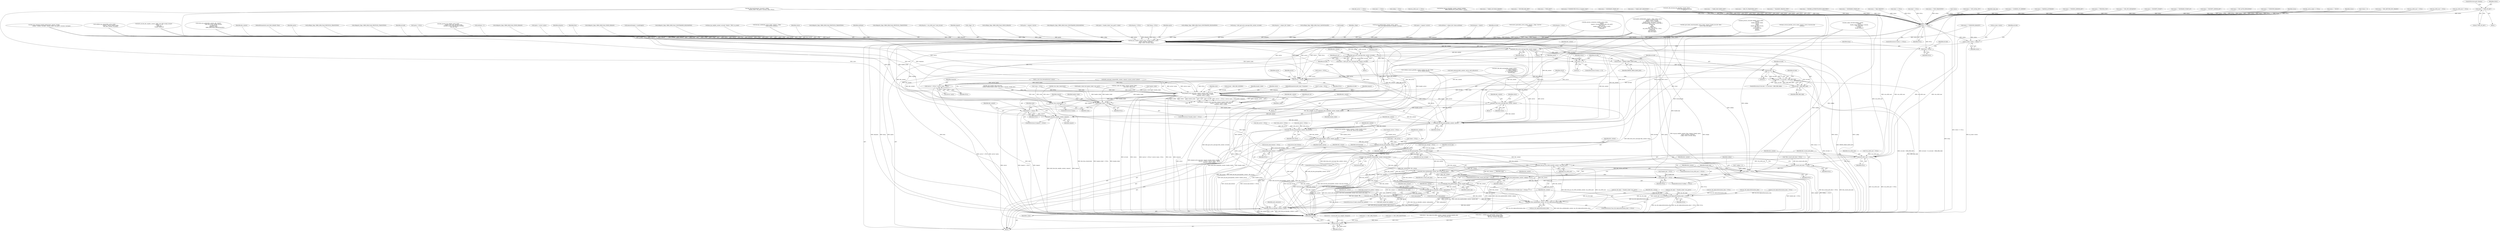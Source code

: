 digraph "0_krb5_ffb35baac6981f9e8914f8f3bffd37f284b85970_0@pointer" {
"1000637" [label="(Call,status = \"TIME_OF_DAY\")"];
"1002258" [label="(Call,status == NULL)"];
"1002276" [label="(Call,au_state->status = status)"];
"1002299" [label="(Call,log_tgs_req(kdc_context, from, request, &reply, cprinc,\n                sprinc, altcprinc, authtime,\n                c_flags, status, errcode, emsg))"];
"1002316" [label="(Call,krb5_free_error_message (kdc_context, emsg))"];
"1002336" [label="(Call,krb5_get_error_message (kdc_context, errcode))"];
"1002334" [label="(Call,status = krb5_get_error_message (kdc_context, errcode))"];
"1002358" [label="(Call,prepare_error_tgs(state, request, header_ticket, errcode,\n                                   (server != NULL) ? server->princ : NULL,\n                                   response, status, e_data))"];
"1002356" [label="(Call,retval = prepare_error_tgs(state, request, header_ticket, errcode,\n                                   (server != NULL) ? server->princ : NULL,\n                                   response, status, e_data))"];
"1002498" [label="(Return,return retval;)"];
"1002377" [label="(Call,krb5_free_error_message (kdc_context, status))"];
"1002387" [label="(Call,krb5_free_ticket(kdc_context, header_ticket))"];
"1002394" [label="(Call,krb5_free_kdc_req(kdc_context, request))"];
"1002401" [label="(Call,krb5_db_free_principal(kdc_context, server))"];
"1002404" [label="(Call,krb5_db_free_principal(kdc_context, stkt_server))"];
"1002407" [label="(Call,krb5_db_free_principal(kdc_context, header_server))"];
"1002410" [label="(Call,krb5_db_free_principal(kdc_context, client))"];
"1002413" [label="(Call,krb5_db_free_principal(kdc_context, local_tgt_storage))"];
"1002422" [label="(Call,krb5_free_keyblock_contents(kdc_context, &session_key))"];
"1002440" [label="(Call,krb5_free_pa_s4u_x509_user(kdc_context, s4u_x509_user))"];
"1002447" [label="(Call,krb5_free_authdata(kdc_context, kdc_issued_auth_data))"];
"1002454" [label="(Call,krb5_free_keyblock(kdc_context, subkey))"];
"1002461" [label="(Call,krb5_free_keyblock(kdc_context, header_key))"];
"1002468" [label="(Call,krb5_free_pa_data(kdc_context, reply.padata))"];
"1002477" [label="(Call,krb5_free_pa_data(kdc_context, reply_encpart.enc_padata))"];
"1002488" [label="(Call,krb5_free_authdata(kdc_context, enc_tkt_reply.authorization_data))"];
"1002493" [label="(Call,krb5_free_pa_data(kdc_context, e_data))"];
"1002384" [label="(Call,header_ticket != NULL)"];
"1002391" [label="(Call,request != NULL)"];
"1002417" [label="(Call,session_key.contents != NULL)"];
"1002437" [label="(Call,s4u_x509_user != NULL)"];
"1002444" [label="(Call,kdc_issued_auth_data != NULL)"];
"1002451" [label="(Call,subkey != NULL)"];
"1002458" [label="(Call,header_key != NULL)"];
"1002483" [label="(Call,enc_tkt_reply.authorization_data != NULL)"];
"1002399" [label="(Call,kdc_free_rstate(state))"];
"1002342" [label="(Call,errcode -= ERROR_TABLE_BASE_krb5)"];
"1002347" [label="(Call,errcode < 0)"];
"1002346" [label="(Call,errcode < 0 || errcode > KRB_ERR_MAX)"];
"1002350" [label="(Call,errcode > KRB_ERR_MAX)"];
"1002330" [label="(Call,status == 0)"];
"1002319" [label="(Call,emsg = NULL)"];
"1002364" [label="(Call,server != NULL)"];
"1002363" [label="(Call,(server != NULL) ? server->princ : NULL)"];
"1002377" [label="(Call,krb5_free_error_message (kdc_context, status))"];
"1000639" [label="(Literal,\"TIME_OF_DAY\")"];
"1002315" [label="(Block,)"];
"1001657" [label="(Call,validate_transit_path(kdc_context, header_enc_tkt->client,\n                                        server, header_server))"];
"1002086" [label="(Call,kdc_fast_response_handle_padata(state, request, &reply,\n                                               subkey ? subkey->enctype : header_ticket->enc_part2->session->enctype))"];
"1002135" [label="(Call,return_enc_padata(kdc_context, pkt, request,\n                                reply_key, server, &reply_encpart,\n                                is_referral &&\n                                isflagset(s_flags,\n                                          KRB5_KDB_FLAG_CANONICALIZE)))"];
"1001905" [label="(Call,status = \"ENCRYPT_TICKET\")"];
"1000869" [label="(Call,status = \"GENERATE_TICKET_ID\")"];
"1000340" [label="(Call,retval = decode_krb5_tgs_req(pkt, &request))"];
"1000901" [label="(Call,stkt_server = NULL)"];
"1000225" [label="(Call,cprinc = NULL)"];
"1000430" [label="(Call,kdc_process_tgs_req(kdc_active_realm,\n                                  request, from, pkt, &header_ticket,\n                                  &header_server, &header_key, &subkey,\n                                  &pa_tgs_req))"];
"1000721" [label="(Call,s4u_x509_user != NULL)"];
"1002363" [label="(Call,(server != NULL) ? server->princ : NULL)"];
"1001463" [label="(Call,status = \"DECRYPT_SERVER_KEY\")"];
"1002340" [label="(Identifier,got_err)"];
"1000981" [label="(Call,status = \"GET_AUTH_INDICATORS\")"];
"1002393" [label="(Identifier,NULL)"];
"1002371" [label="(Identifier,response)"];
"1000659" [label="(Call,status = \"UNKNOWN_REASON\")"];
"1000713" [label="(Call,s4u_x509_user != NULL)"];
"1002424" [label="(Call,&session_key)"];
"1002397" [label="(ControlStructure,if (state))"];
"1000215" [label="(Call,authtime = 0)"];
"1002416" [label="(ControlStructure,if (session_key.contents != NULL))"];
"1001651" [label="(Call,isflagset(c_flags, KRB5_KDB_FLAG_CROSS_REALM))"];
"1002457" [label="(ControlStructure,if (header_key != NULL))"];
"1002495" [label="(Identifier,e_data)"];
"1002464" [label="(ControlStructure,if (reply.padata))"];
"1000603" [label="(Call,sprinc = server->princ)"];
"1002307" [label="(Identifier,altcprinc)"];
"1001761" [label="(Call,subkey != NULL)"];
"1002329" [label="(ControlStructure,if (status == 0))"];
"1002421" [label="(Identifier,NULL)"];
"1002301" [label="(Identifier,from)"];
"1002276" [label="(Call,au_state->status = status)"];
"1001942" [label="(Call,kdc_make_s4u2self_rep(kdc_context,\n                                        subkey,\n                                        header_ticket->enc_part2->session,\n                                        s4u_x509_user,\n                                        &reply,\n                                        &reply_encpart))"];
"1001518" [label="(Call,isflagset(c_flags, KRB5_KDB_FLAG_CROSS_REALM))"];
"1000966" [label="(Call,s4u_x509_user == NULL)"];
"1002459" [label="(Identifier,header_key)"];
"1002460" [label="(Identifier,NULL)"];
"1002324" [label="(Block,)"];
"1002444" [label="(Call,kdc_issued_auth_data != NULL)"];
"1002277" [label="(Call,au_state->status)"];
"1000311" [label="(Call,memset(&reply, 0, sizeof(reply)))"];
"1000942" [label="(Call,isflagset(c_flags, KRB5_KDB_FLAG_CONSTRAINED_DELEGATION))"];
"1002290" [label="(Call,kau_tgs_req(kdc_context, errcode ? FALSE : TRUE, au_state))"];
"1000256" [label="(Call,*header_server = NULL)"];
"1002461" [label="(Call,krb5_free_keyblock(kdc_context, header_key))"];
"1002485" [label="(Identifier,enc_tkt_reply)"];
"1002262" [label="(Identifier,status)"];
"1002345" [label="(ControlStructure,if (errcode < 0 || errcode > KRB_ERR_MAX))"];
"1000377" [label="(Call,kdc_active_realm == NULL)"];
"1002368" [label="(Identifier,server)"];
"1002205" [label="(Call,status = \"ISSUE\")"];
"1002336" [label="(Call,krb5_get_error_message (kdc_context, errcode))"];
"1002392" [label="(Identifier,request)"];
"1002408" [label="(Identifier,kdc_context)"];
"1002323" [label="(Identifier,errcode)"];
"1002498" [label="(Return,return retval;)"];
"1002347" [label="(Call,errcode < 0)"];
"1002395" [label="(Identifier,kdc_context)"];
"1002394" [label="(Call,krb5_free_kdc_req(kdc_context, request))"];
"1001259" [label="(Call,enc_tkt_reply.authorization_data = NULL)"];
"1002259" [label="(Identifier,status)"];
"1000240" [label="(Call,*status = 0)"];
"1000446" [label="(Call,header_ticket && header_ticket->enc_part2)"];
"1000786" [label="(Call,decrypt_2ndtkt(kdc_active_realm, request, c_flags,\n                             &stkt_server, &status))"];
"1002448" [label="(Identifier,kdc_context)"];
"1002257" [label="(ControlStructure,if (status == NULL))"];
"1002310" [label="(Identifier,status)"];
"1002151" [label="(Call,status = \"KDC_RETURN_ENC_PADATA\")"];
"1002414" [label="(Identifier,kdc_context)"];
"1002342" [label="(Call,errcode -= ERROR_TABLE_BASE_krb5)"];
"1002445" [label="(Identifier,kdc_issued_auth_data)"];
"1002332" [label="(Literal,0)"];
"1002468" [label="(Call,krb5_free_pa_data(kdc_context, reply.padata))"];
"1002449" [label="(Identifier,kdc_issued_auth_data)"];
"1002114" [label="(Call,kdc_fast_handle_reply_key(state,\n                                       subkey?subkey:header_ticket->enc_part2->session, &reply_key))"];
"1002373" [label="(Identifier,e_data)"];
"1001514" [label="(Call,isflagset(c_flags, KRB5_KDB_FLAG_PROTOCOL_TRANSITION))"];
"1002402" [label="(Identifier,kdc_context)"];
"1000898" [label="(Call,client = stkt_server)"];
"1002391" [label="(Call,request != NULL)"];
"1001253" [label="(Call,enc_tkt_reply = *(header_ticket->enc_part2))"];
"1001931" [label="(Call,krb5int_find_pa_data(kdc_context, request->padata,\n                             KRB5_PADATA_S4U_X509_USER) != NULL)"];
"1000616" [label="(Call,krb5_principal_compare(kdc_context, request->server, server->princ))"];
"1001958" [label="(Call,status = \"MAKE_S4U2SELF_PADATA\")"];
"1002337" [label="(Identifier,kdc_context)"];
"1002479" [label="(Call,reply_encpart.enc_padata)"];
"1002308" [label="(Identifier,authtime)"];
"1002200" [label="(Call,status = \"ENCODE_KDC_REP\")"];
"1002388" [label="(Identifier,kdc_context)"];
"1002321" [label="(Identifier,NULL)"];
"1002462" [label="(Identifier,kdc_context)"];
"1002366" [label="(Identifier,NULL)"];
"1002411" [label="(Identifier,kdc_context)"];
"1002350" [label="(Call,errcode > KRB_ERR_MAX)"];
"1002417" [label="(Call,session_key.contents != NULL)"];
"1002469" [label="(Identifier,kdc_context)"];
"1002443" [label="(ControlStructure,if (kdc_issued_auth_data != NULL))"];
"1000767" [label="(Call,s4u_x509_user != NULL)"];
"1000664" [label="(Call,retval == KDC_ERR_POLICY)"];
"1000636" [label="(Block,)"];
"1002405" [label="(Identifier,kdc_context)"];
"1002451" [label="(Call,subkey != NULL)"];
"1000510" [label="(Call,kdc_find_fast(&request, &scratch, subkey,\n                            header_ticket->enc_part2->session, state, NULL))"];
"1001382" [label="(Call,isflagset(c_flags, KRB5_KDB_FLAG_PROTOCOL_TRANSITION))"];
"1001386" [label="(Call,altcprinc = s4u_x509_user->user_id.user)"];
"1000177" [label="(Call,*header_key = NULL)"];
"1002441" [label="(Identifier,kdc_context)"];
"1002302" [label="(Identifier,request)"];
"1002396" [label="(Identifier,request)"];
"1000644" [label="(Call,validate_tgs_request(kdc_active_realm,\n                                       request, *server, header_ticket,\n                                       kdc_time, &status, &e_data))"];
"1002412" [label="(Identifier,client)"];
"1002376" [label="(Block,)"];
"1002184" [label="(Call,krb5_encode_kdc_rep(kdc_context, KRB5_TGS_REP, &reply_encpart,\n                                  subkey ? 1 : 0,\n                                  reply_key,\n                                  &reply, response))"];
"1002319" [label="(Call,emsg = NULL)"];
"1002261" [label="(Call,status = \"UNKNOWN_REASON\")"];
"1000533" [label="(Call,status = \"FIND_FAST\")"];
"1000273" [label="(Call,c_flags = 0)"];
"1000472" [label="(Call,status=\"UNEXPECTED NULL in header_ticket\")"];
"1000269" [label="(Call,**kdc_issued_auth_data = NULL)"];
"1002338" [label="(Identifier,errcode)"];
"1002489" [label="(Identifier,kdc_context)"];
"1002436" [label="(ControlStructure,if (s4u_x509_user != NULL))"];
"1002349" [label="(Literal,0)"];
"1002497" [label="(Identifier,auth_indicators)"];
"1002331" [label="(Identifier,status)"];
"1002406" [label="(Identifier,stkt_server)"];
"1002359" [label="(Identifier,state)"];
"1002403" [label="(Identifier,server)"];
"1002318" [label="(Identifier,emsg)"];
"1002499" [label="(Identifier,retval)"];
"1000688" [label="(Call,setflag(c_flags, KRB5_KDB_FLAG_CROSS_REALM))"];
"1000350" [label="(Call,sprinc = request->server)"];
"1002173" [label="(Call,kdc_fast_hide_client(state))"];
"1002353" [label="(Call,errcode = KRB_ERR_GENERIC)"];
"1002488" [label="(Call,krb5_free_authdata(kdc_context, enc_tkt_reply.authorization_data))"];
"1002475" [label="(Identifier,reply_encpart)"];
"1000488" [label="(Call,status = \"GENERATE_TICKET_ID\")"];
"1002108" [label="(Call,status = \"MAKE_FAST_RESPONSE\")"];
"1002452" [label="(Identifier,subkey)"];
"1001218" [label="(Call,enc_tkt_reply = *(header_ticket->enc_part2))"];
"1002343" [label="(Identifier,errcode)"];
"1002409" [label="(Identifier,header_server)"];
"1000987" [label="(Call,check_indicators(kdc_context, server, auth_indicators))"];
"1001224" [label="(Call,enc_tkt_reply.authorization_data = NULL)"];
"1002260" [label="(Identifier,NULL)"];
"1002354" [label="(Identifier,errcode)"];
"1002455" [label="(Identifier,kdc_context)"];
"1002399" [label="(Call,kdc_free_rstate(state))"];
"1001395" [label="(Call,isflagset(c_flags, KRB5_KDB_FLAG_CONSTRAINED_DELEGATION))"];
"1000637" [label="(Call,status = \"TIME_OF_DAY\")"];
"1002458" [label="(Call,header_key != NULL)"];
"1002333" [label="(Block,)"];
"1001499" [label="(Call,client == NULL)"];
"1000451" [label="(Call,cprinc = header_ticket->enc_part2->client)"];
"1002453" [label="(Identifier,NULL)"];
"1000478" [label="(Call,kau_make_tkt_id(kdc_context, header_ticket,\n                              &au_state->tkt_in_id))"];
"1002348" [label="(Identifier,errcode)"];
"1000611" [label="(Call,is_cross_tgs_principal(server->princ))"];
"1002454" [label="(Call,krb5_free_keyblock(kdc_context, subkey))"];
"1002473" [label="(ControlStructure,if (reply_encpart.enc_padata))"];
"1002478" [label="(Identifier,kdc_context)"];
"1000233" [label="(Call,altcprinc = NULL)"];
"1000640" [label="(ControlStructure,goto cleanup;)"];
"1002335" [label="(Identifier,status)"];
"1000667" [label="(Call,retval == KDC_ERR_BADOPTION)"];
"1000282" [label="(Call,*emsg = NULL)"];
"1002490" [label="(Call,enc_tkt_reply.authorization_data)"];
"1002438" [label="(Identifier,s4u_x509_user)"];
"1001455" [label="(Call,krb5_dbe_decrypt_key_data(kdc_context, NULL,\n                                                 server_key, &encrypting_key,\n                                                 NULL))"];
"1002344" [label="(Identifier,ERROR_TABLE_BASE_krb5)"];
"1002306" [label="(Identifier,sprinc)"];
"1002446" [label="(Identifier,NULL)"];
"1000886" [label="(Call,setflag(c_flags, KRB5_KDB_FLAG_CONSTRAINED_DELEGATION))"];
"1002390" [label="(ControlStructure,if (request != NULL))"];
"1002271" [label="(Call,emsg = krb5_get_error_message (kdc_context, errcode))"];
"1002361" [label="(Identifier,header_ticket)"];
"1002463" [label="(Identifier,header_key)"];
"1001399" [label="(Call,altcprinc = subject_tkt->client)"];
"1002423" [label="(Identifier,kdc_context)"];
"1000335" [label="(Call,session_key.contents = NULL)"];
"1000582" [label="(Call,setflag(c_flags, KRB5_KDB_FLAG_CANONICALIZE))"];
"1000853" [label="(Call,retval = kau_make_tkt_id(kdc_context, request->second_ticket[st_idx],\n                                  &au_state->evid_tkt_id))"];
"1002303" [label="(Call,&reply)"];
"1002309" [label="(Identifier,c_flags)"];
"1000171" [label="(Block,)"];
"1000920" [label="(Call,stkt_server == NULL)"];
"1002404" [label="(Call,krb5_db_free_principal(kdc_context, stkt_server))"];
"1000539" [label="(Call,get_local_tgt(kdc_context, &sprinc->realm, header_server,\n                            &local_tgt, &local_tgt_storage))"];
"1002398" [label="(Identifier,state)"];
"1002422" [label="(Call,krb5_free_keyblock_contents(kdc_context, &session_key))"];
"1002129" [label="(Call,status  = \"MAKE_FAST_REPLY_KEY\")"];
"1002280" [label="(Identifier,status)"];
"1002367" [label="(Call,server->princ)"];
"1000261" [label="(Call,*local_tgt_storage = NULL)"];
"1002384" [label="(Call,header_ticket != NULL)"];
"1002330" [label="(Call,status == 0)"];
"1002427" [label="(Identifier,newtransited)"];
"1001643" [label="(Call,status = \"ADD_TO_TRANSITED_LIST\")"];
"1002357" [label="(Identifier,retval)"];
"1002370" [label="(Identifier,NULL)"];
"1000806" [label="(Call,kdc_process_s4u2proxy_req(kdc_active_realm,\n                                            request,\n                                            request->second_ticket[st_idx]->enc_part2,\n                                            stkt_server,\n                                            header_ticket->enc_part2->client,\n                                            request->server,\n                                            &status))"];
"1002493" [label="(Call,krb5_free_pa_data(kdc_context, e_data))"];
"1002483" [label="(Call,enc_tkt_reply.authorization_data != NULL)"];
"1002364" [label="(Call,server != NULL)"];
"1002365" [label="(Identifier,server)"];
"1002283" [label="(Identifier,errcode)"];
"1001711" [label="(Call,log_tgs_badtrans(kdc_context, cprinc, sprinc,\n                             &enc_tkt_reply.transited.tr_contents, errcode))"];
"1002334" [label="(Call,status = krb5_get_error_message (kdc_context, errcode))"];
"1002372" [label="(Identifier,status)"];
"1002500" [label="(MethodReturn,RET)"];
"1002415" [label="(Identifier,local_tgt_storage)"];
"1000638" [label="(Identifier,status)"];
"1000930" [label="(Call,gen_session_key(kdc_active_realm, request, server, &session_key,\n                              &status))"];
"1002482" [label="(ControlStructure,if (enc_tkt_reply.authorization_data != NULL))"];
"1000523" [label="(Call,sprinc = request->server)"];
"1002400" [label="(Identifier,state)"];
"1001593" [label="(Call,status = \"VALIDATE_TRANSIT_TYPE\")"];
"1000994" [label="(Call,status = \"HIGHER_AUTHENTICATION_REQUIRED\")"];
"1000958" [label="(Call,authtime = subject_tkt->times.authtime)"];
"1002401" [label="(Call,krb5_db_free_principal(kdc_context, server))"];
"1001837" [label="(Call,altcprinc = client2)"];
"1002320" [label="(Identifier,emsg)"];
"1000170" [label="(MethodParameterIn,krb5_data **response)"];
"1002375" [label="(Identifier,got_err)"];
"1002456" [label="(Identifier,subkey)"];
"1002389" [label="(Identifier,header_ticket)"];
"1001066" [label="(Call,reply_encpart.enc_padata = NULL)"];
"1002312" [label="(Identifier,emsg)"];
"1002437" [label="(Call,s4u_x509_user != NULL)"];
"1002439" [label="(Identifier,NULL)"];
"1002383" [label="(ControlStructure,if (header_ticket != NULL))"];
"1002168" [label="(Call,status = \"GENERATE_TICKET_ID\")"];
"1000915" [label="(Call,stkt_server = NULL)"];
"1002440" [label="(Call,krb5_free_pa_s4u_x509_user(kdc_context, s4u_x509_user))"];
"1002314" [label="(Identifier,errcode)"];
"1002358" [label="(Call,prepare_error_tgs(state, request, header_ticket, errcode,\n                                   (server != NULL) ? server->princ : NULL,\n                                   response, status, e_data))"];
"1000590" [label="(Call,search_sprinc(kdc_active_realm, request, s_flags, &server,\n                            &status))"];
"1000185" [label="(Call,*server = NULL)"];
"1000693" [label="(Call,kdc_process_s4u2self_req(kdc_active_realm,\n                                       request,\n                                       header_enc_tkt->client,\n                                       server,\n                                       subkey,\n                                       header_enc_tkt->session,\n                                       kdc_time,\n                                       &s4u_x509_user,\n                                       &client,\n                                       &status))"];
"1001753" [label="(Call,handle_authdata(kdc_context, c_flags, client, server,\n                              header_server, local_tgt,\n                              subkey != NULL ? subkey :\n                              header_ticket->enc_part2->session,\n                              &encrypting_key, /* U2U or server key */\n                              header_key,\n                              pkt,\n                              request,\n                              s4u_x509_user ?\n                              s4u_x509_user->user_id.user : NULL,\n                              subject_tkt,\n                              auth_indicators,\n                              &enc_tkt_reply))"];
"1002316" [label="(Call,krb5_free_error_message (kdc_context, emsg))"];
"1001742" [label="(Call,status = \"BAD_TRANSIT\")"];
"1002447" [label="(Call,krb5_free_authdata(kdc_context, kdc_issued_auth_data))"];
"1002484" [label="(Call,enc_tkt_reply.authorization_data)"];
"1002356" [label="(Call,retval = prepare_error_tgs(state, request, header_ticket, errcode,\n                                   (server != NULL) ? server->princ : NULL,\n                                   response, status, e_data))"];
"1002352" [label="(Identifier,KRB_ERR_MAX)"];
"1002346" [label="(Call,errcode < 0 || errcode > KRB_ERR_MAX)"];
"1000895" [label="(Call,client == NULL)"];
"1000296" [label="(Call,**e_data = NULL)"];
"1000290" [label="(Call,*state = NULL)"];
"1002477" [label="(Call,krb5_free_pa_data(kdc_context, reply_encpart.enc_padata))"];
"1002258" [label="(Call,status == NULL)"];
"1001406" [label="(Call,altcprinc = NULL)"];
"1002362" [label="(Identifier,errcode)"];
"1001085" [label="(Call,client != NULL)"];
"1002442" [label="(Identifier,s4u_x509_user)"];
"1001667" [label="(Call,status = \"NON_TRANSITIVE\")"];
"1002300" [label="(Identifier,kdc_context)"];
"1002378" [label="(Identifier,kdc_context)"];
"1002381" [label="(Identifier,status)"];
"1002470" [label="(Call,reply.padata)"];
"1001347" [label="(Call,kdc_get_ticket_renewtime(kdc_active_realm, request, header_enc_tkt, client,\n                             server, &enc_tkt_reply))"];
"1000657" [label="(Call,!status)"];
"1000553" [label="(Call,status = \"GET_LOCAL_TGT\")"];
"1000169" [label="(MethodParameterIn,const krb5_fulladdr *from)"];
"1002387" [label="(Call,krb5_free_ticket(kdc_context, header_ticket))"];
"1002305" [label="(Identifier,cprinc)"];
"1002379" [label="(Identifier,status)"];
"1002487" [label="(Identifier,NULL)"];
"1000642" [label="(Call,retval = validate_tgs_request(kdc_active_realm,\n                                       request, *server, header_ticket,\n                                       kdc_time, &status, &e_data))"];
"1002450" [label="(ControlStructure,if (subkey != NULL))"];
"1002466" [label="(Identifier,reply)"];
"1002385" [label="(Identifier,header_ticket)"];
"1002299" [label="(Call,log_tgs_req(kdc_context, from, request, &reply, cprinc,\n                sprinc, altcprinc, authtime,\n                c_flags, status, errcode, emsg))"];
"1002265" [label="(Identifier,reply_key)"];
"1000780" [label="(Call,status = \"LOOKING_UP_SERVER\")"];
"1002419" [label="(Identifier,session_key)"];
"1002410" [label="(Call,krb5_db_free_principal(kdc_context, client))"];
"1000771" [label="(Call,setflag(c_flags, KRB5_KDB_FLAG_PROTOCOL_TRANSITION))"];
"1000466" [label="(Call,!header_ticket)"];
"1001795" [label="(Call,status = \"HANDLE_AUTHDATA\")"];
"1002317" [label="(Identifier,kdc_context)"];
"1002360" [label="(Identifier,request)"];
"1002413" [label="(Call,krb5_db_free_principal(kdc_context, local_tgt_storage))"];
"1000252" [label="(Call,*client = NULL)"];
"1002386" [label="(Identifier,NULL)"];
"1001448" [label="(Call,status = \"FINDING_SERVER_KEY\")"];
"1002494" [label="(Identifier,kdc_context)"];
"1001928" [label="(Call,isflagset(c_flags, KRB5_KDB_FLAG_PROTOCOL_TRANSITION))"];
"1001437" [label="(Call,krb5_dbe_find_enctype(kdc_context, server,\n                                             -1, /* ignore keytype */\n                                             -1, /* Ignore salttype */\n                                             0,  /* Get highest kvno */\n                                             &server_key))"];
"1000461" [label="(Call,status = \"PROCESS_TGS\")"];
"1002418" [label="(Call,session_key.contents)"];
"1002311" [label="(Identifier,errcode)"];
"1000189" [label="(Call,*stkt_server = NULL)"];
"1002407" [label="(Call,krb5_db_free_principal(kdc_context, header_server))"];
"1000265" [label="(Call,*s4u_x509_user = NULL)"];
"1000173" [label="(Call,* subkey = 0)"];
"1002351" [label="(Identifier,errcode)"];
"1001843" [label="(Call,status = \"2ND_TKT_MISMATCH\")"];
"1000637" -> "1000636"  [label="AST: "];
"1000637" -> "1000639"  [label="CFG: "];
"1000638" -> "1000637"  [label="AST: "];
"1000639" -> "1000637"  [label="AST: "];
"1000640" -> "1000637"  [label="CFG: "];
"1000637" -> "1002258"  [label="DDG: status"];
"1002258" -> "1002257"  [label="AST: "];
"1002258" -> "1002260"  [label="CFG: "];
"1002259" -> "1002258"  [label="AST: "];
"1002260" -> "1002258"  [label="AST: "];
"1002262" -> "1002258"  [label="CFG: "];
"1002265" -> "1002258"  [label="CFG: "];
"1002258" -> "1002500"  [label="DDG: status == NULL"];
"1001795" -> "1002258"  [label="DDG: status"];
"1000553" -> "1002258"  [label="DDG: status"];
"1001742" -> "1002258"  [label="DDG: status"];
"1001643" -> "1002258"  [label="DDG: status"];
"1002129" -> "1002258"  [label="DDG: status"];
"1001593" -> "1002258"  [label="DDG: status"];
"1000657" -> "1002258"  [label="DDG: status"];
"1000533" -> "1002258"  [label="DDG: status"];
"1000472" -> "1002258"  [label="DDG: status"];
"1002108" -> "1002258"  [label="DDG: status"];
"1001905" -> "1002258"  [label="DDG: status"];
"1000240" -> "1002258"  [label="DDG: status"];
"1002205" -> "1002258"  [label="DDG: status"];
"1002168" -> "1002258"  [label="DDG: status"];
"1001463" -> "1002258"  [label="DDG: status"];
"1001448" -> "1002258"  [label="DDG: status"];
"1000780" -> "1002258"  [label="DDG: status"];
"1000659" -> "1002258"  [label="DDG: status"];
"1000488" -> "1002258"  [label="DDG: status"];
"1000869" -> "1002258"  [label="DDG: status"];
"1000981" -> "1002258"  [label="DDG: status"];
"1002151" -> "1002258"  [label="DDG: status"];
"1001667" -> "1002258"  [label="DDG: status"];
"1002200" -> "1002258"  [label="DDG: status"];
"1000994" -> "1002258"  [label="DDG: status"];
"1000461" -> "1002258"  [label="DDG: status"];
"1001843" -> "1002258"  [label="DDG: status"];
"1001958" -> "1002258"  [label="DDG: status"];
"1001085" -> "1002258"  [label="DDG: NULL"];
"1000510" -> "1002258"  [label="DDG: NULL"];
"1000767" -> "1002258"  [label="DDG: NULL"];
"1001455" -> "1002258"  [label="DDG: NULL"];
"1000377" -> "1002258"  [label="DDG: NULL"];
"1001499" -> "1002258"  [label="DDG: NULL"];
"1000713" -> "1002258"  [label="DDG: NULL"];
"1001931" -> "1002258"  [label="DDG: NULL"];
"1000966" -> "1002258"  [label="DDG: NULL"];
"1000920" -> "1002258"  [label="DDG: NULL"];
"1001761" -> "1002258"  [label="DDG: NULL"];
"1000721" -> "1002258"  [label="DDG: NULL"];
"1000895" -> "1002258"  [label="DDG: NULL"];
"1002258" -> "1002276"  [label="DDG: status"];
"1002258" -> "1002299"  [label="DDG: status"];
"1002258" -> "1002319"  [label="DDG: NULL"];
"1002258" -> "1002364"  [label="DDG: NULL"];
"1002258" -> "1002384"  [label="DDG: NULL"];
"1002276" -> "1000171"  [label="AST: "];
"1002276" -> "1002280"  [label="CFG: "];
"1002277" -> "1002276"  [label="AST: "];
"1002280" -> "1002276"  [label="AST: "];
"1002283" -> "1002276"  [label="CFG: "];
"1002276" -> "1002500"  [label="DDG: au_state->status"];
"1002261" -> "1002276"  [label="DDG: status"];
"1002299" -> "1000171"  [label="AST: "];
"1002299" -> "1002312"  [label="CFG: "];
"1002300" -> "1002299"  [label="AST: "];
"1002301" -> "1002299"  [label="AST: "];
"1002302" -> "1002299"  [label="AST: "];
"1002303" -> "1002299"  [label="AST: "];
"1002305" -> "1002299"  [label="AST: "];
"1002306" -> "1002299"  [label="AST: "];
"1002307" -> "1002299"  [label="AST: "];
"1002308" -> "1002299"  [label="AST: "];
"1002309" -> "1002299"  [label="AST: "];
"1002310" -> "1002299"  [label="AST: "];
"1002311" -> "1002299"  [label="AST: "];
"1002312" -> "1002299"  [label="AST: "];
"1002314" -> "1002299"  [label="CFG: "];
"1002299" -> "1002500"  [label="DDG: sprinc"];
"1002299" -> "1002500"  [label="DDG: from"];
"1002299" -> "1002500"  [label="DDG: authtime"];
"1002299" -> "1002500"  [label="DDG: errcode"];
"1002299" -> "1002500"  [label="DDG: log_tgs_req(kdc_context, from, request, &reply, cprinc,\n                sprinc, altcprinc, authtime,\n                c_flags, status, errcode, emsg)"];
"1002299" -> "1002500"  [label="DDG: c_flags"];
"1002299" -> "1002500"  [label="DDG: emsg"];
"1002299" -> "1002500"  [label="DDG: cprinc"];
"1002299" -> "1002500"  [label="DDG: &reply"];
"1002299" -> "1002500"  [label="DDG: status"];
"1002299" -> "1002500"  [label="DDG: altcprinc"];
"1002290" -> "1002299"  [label="DDG: kdc_context"];
"1000430" -> "1002299"  [label="DDG: from"];
"1000430" -> "1002299"  [label="DDG: request"];
"1000169" -> "1002299"  [label="DDG: from"];
"1002086" -> "1002299"  [label="DDG: request"];
"1002086" -> "1002299"  [label="DDG: &reply"];
"1000590" -> "1002299"  [label="DDG: request"];
"1002135" -> "1002299"  [label="DDG: request"];
"1000930" -> "1002299"  [label="DDG: request"];
"1001753" -> "1002299"  [label="DDG: request"];
"1001753" -> "1002299"  [label="DDG: c_flags"];
"1001347" -> "1002299"  [label="DDG: request"];
"1000693" -> "1002299"  [label="DDG: request"];
"1000806" -> "1002299"  [label="DDG: request"];
"1000786" -> "1002299"  [label="DDG: request"];
"1000786" -> "1002299"  [label="DDG: c_flags"];
"1000644" -> "1002299"  [label="DDG: request"];
"1000311" -> "1002299"  [label="DDG: &reply"];
"1002184" -> "1002299"  [label="DDG: &reply"];
"1001942" -> "1002299"  [label="DDG: &reply"];
"1001711" -> "1002299"  [label="DDG: cprinc"];
"1001711" -> "1002299"  [label="DDG: sprinc"];
"1000225" -> "1002299"  [label="DDG: cprinc"];
"1000451" -> "1002299"  [label="DDG: cprinc"];
"1000603" -> "1002299"  [label="DDG: sprinc"];
"1000523" -> "1002299"  [label="DDG: sprinc"];
"1000350" -> "1002299"  [label="DDG: sprinc"];
"1001386" -> "1002299"  [label="DDG: altcprinc"];
"1001399" -> "1002299"  [label="DDG: altcprinc"];
"1001837" -> "1002299"  [label="DDG: altcprinc"];
"1000233" -> "1002299"  [label="DDG: altcprinc"];
"1001406" -> "1002299"  [label="DDG: altcprinc"];
"1000215" -> "1002299"  [label="DDG: authtime"];
"1000958" -> "1002299"  [label="DDG: authtime"];
"1001928" -> "1002299"  [label="DDG: c_flags"];
"1001518" -> "1002299"  [label="DDG: c_flags"];
"1001514" -> "1002299"  [label="DDG: c_flags"];
"1000886" -> "1002299"  [label="DDG: c_flags"];
"1000942" -> "1002299"  [label="DDG: c_flags"];
"1000273" -> "1002299"  [label="DDG: c_flags"];
"1001651" -> "1002299"  [label="DDG: c_flags"];
"1000771" -> "1002299"  [label="DDG: c_flags"];
"1001395" -> "1002299"  [label="DDG: c_flags"];
"1000688" -> "1002299"  [label="DDG: c_flags"];
"1000582" -> "1002299"  [label="DDG: c_flags"];
"1001382" -> "1002299"  [label="DDG: c_flags"];
"1002261" -> "1002299"  [label="DDG: status"];
"1002271" -> "1002299"  [label="DDG: emsg"];
"1000282" -> "1002299"  [label="DDG: emsg"];
"1002299" -> "1002316"  [label="DDG: kdc_context"];
"1002299" -> "1002316"  [label="DDG: emsg"];
"1002299" -> "1002330"  [label="DDG: status"];
"1002299" -> "1002336"  [label="DDG: kdc_context"];
"1002299" -> "1002336"  [label="DDG: errcode"];
"1002299" -> "1002342"  [label="DDG: errcode"];
"1002299" -> "1002358"  [label="DDG: request"];
"1002299" -> "1002377"  [label="DDG: kdc_context"];
"1002299" -> "1002387"  [label="DDG: kdc_context"];
"1002299" -> "1002391"  [label="DDG: request"];
"1002299" -> "1002394"  [label="DDG: kdc_context"];
"1002299" -> "1002401"  [label="DDG: kdc_context"];
"1002316" -> "1002315"  [label="AST: "];
"1002316" -> "1002318"  [label="CFG: "];
"1002317" -> "1002316"  [label="AST: "];
"1002318" -> "1002316"  [label="AST: "];
"1002320" -> "1002316"  [label="CFG: "];
"1002316" -> "1002500"  [label="DDG: krb5_free_error_message (kdc_context, emsg)"];
"1002316" -> "1002336"  [label="DDG: kdc_context"];
"1002316" -> "1002377"  [label="DDG: kdc_context"];
"1002316" -> "1002387"  [label="DDG: kdc_context"];
"1002316" -> "1002394"  [label="DDG: kdc_context"];
"1002316" -> "1002401"  [label="DDG: kdc_context"];
"1002336" -> "1002334"  [label="AST: "];
"1002336" -> "1002338"  [label="CFG: "];
"1002337" -> "1002336"  [label="AST: "];
"1002338" -> "1002336"  [label="AST: "];
"1002334" -> "1002336"  [label="CFG: "];
"1002336" -> "1002334"  [label="DDG: kdc_context"];
"1002336" -> "1002334"  [label="DDG: errcode"];
"1002336" -> "1002342"  [label="DDG: errcode"];
"1002336" -> "1002377"  [label="DDG: kdc_context"];
"1002336" -> "1002387"  [label="DDG: kdc_context"];
"1002336" -> "1002394"  [label="DDG: kdc_context"];
"1002336" -> "1002401"  [label="DDG: kdc_context"];
"1002334" -> "1002333"  [label="AST: "];
"1002335" -> "1002334"  [label="AST: "];
"1002340" -> "1002334"  [label="CFG: "];
"1002334" -> "1002500"  [label="DDG: krb5_get_error_message (kdc_context, errcode)"];
"1002334" -> "1002358"  [label="DDG: status"];
"1002358" -> "1002356"  [label="AST: "];
"1002358" -> "1002373"  [label="CFG: "];
"1002359" -> "1002358"  [label="AST: "];
"1002360" -> "1002358"  [label="AST: "];
"1002361" -> "1002358"  [label="AST: "];
"1002362" -> "1002358"  [label="AST: "];
"1002363" -> "1002358"  [label="AST: "];
"1002371" -> "1002358"  [label="AST: "];
"1002372" -> "1002358"  [label="AST: "];
"1002373" -> "1002358"  [label="AST: "];
"1002356" -> "1002358"  [label="CFG: "];
"1002358" -> "1002500"  [label="DDG: errcode"];
"1002358" -> "1002500"  [label="DDG: status"];
"1002358" -> "1002500"  [label="DDG: (server != NULL) ? server->princ : NULL"];
"1002358" -> "1002500"  [label="DDG: state"];
"1002358" -> "1002500"  [label="DDG: response"];
"1002358" -> "1002356"  [label="DDG: e_data"];
"1002358" -> "1002356"  [label="DDG: status"];
"1002358" -> "1002356"  [label="DDG: header_ticket"];
"1002358" -> "1002356"  [label="DDG: state"];
"1002358" -> "1002356"  [label="DDG: errcode"];
"1002358" -> "1002356"  [label="DDG: (server != NULL) ? server->princ : NULL"];
"1002358" -> "1002356"  [label="DDG: response"];
"1002358" -> "1002356"  [label="DDG: request"];
"1002086" -> "1002358"  [label="DDG: state"];
"1000510" -> "1002358"  [label="DDG: state"];
"1002114" -> "1002358"  [label="DDG: state"];
"1002173" -> "1002358"  [label="DDG: state"];
"1000290" -> "1002358"  [label="DDG: state"];
"1000466" -> "1002358"  [label="DDG: header_ticket"];
"1000446" -> "1002358"  [label="DDG: header_ticket"];
"1000478" -> "1002358"  [label="DDG: header_ticket"];
"1000644" -> "1002358"  [label="DDG: header_ticket"];
"1002347" -> "1002358"  [label="DDG: errcode"];
"1002350" -> "1002358"  [label="DDG: errcode"];
"1002353" -> "1002358"  [label="DDG: errcode"];
"1000616" -> "1002358"  [label="DDG: server->princ"];
"1000611" -> "1002358"  [label="DDG: server->princ"];
"1002364" -> "1002358"  [label="DDG: NULL"];
"1002184" -> "1002358"  [label="DDG: response"];
"1000170" -> "1002358"  [label="DDG: response"];
"1002330" -> "1002358"  [label="DDG: status"];
"1000296" -> "1002358"  [label="DDG: e_data"];
"1002358" -> "1002377"  [label="DDG: status"];
"1002358" -> "1002384"  [label="DDG: header_ticket"];
"1002358" -> "1002391"  [label="DDG: request"];
"1002358" -> "1002399"  [label="DDG: state"];
"1002358" -> "1002493"  [label="DDG: e_data"];
"1002356" -> "1002324"  [label="AST: "];
"1002357" -> "1002356"  [label="AST: "];
"1002375" -> "1002356"  [label="CFG: "];
"1002356" -> "1002500"  [label="DDG: retval"];
"1002356" -> "1002500"  [label="DDG: prepare_error_tgs(state, request, header_ticket, errcode,\n                                   (server != NULL) ? server->princ : NULL,\n                                   response, status, e_data)"];
"1002356" -> "1002498"  [label="DDG: retval"];
"1002498" -> "1000171"  [label="AST: "];
"1002498" -> "1002499"  [label="CFG: "];
"1002499" -> "1002498"  [label="AST: "];
"1002500" -> "1002498"  [label="CFG: "];
"1002498" -> "1002500"  [label="DDG: <RET>"];
"1002499" -> "1002498"  [label="DDG: retval"];
"1000642" -> "1002498"  [label="DDG: retval"];
"1000853" -> "1002498"  [label="DDG: retval"];
"1000340" -> "1002498"  [label="DDG: retval"];
"1000667" -> "1002498"  [label="DDG: retval"];
"1000664" -> "1002498"  [label="DDG: retval"];
"1002377" -> "1002376"  [label="AST: "];
"1002377" -> "1002379"  [label="CFG: "];
"1002378" -> "1002377"  [label="AST: "];
"1002379" -> "1002377"  [label="AST: "];
"1002381" -> "1002377"  [label="CFG: "];
"1002377" -> "1002500"  [label="DDG: krb5_free_error_message (kdc_context, status)"];
"1002377" -> "1002387"  [label="DDG: kdc_context"];
"1002377" -> "1002394"  [label="DDG: kdc_context"];
"1002377" -> "1002401"  [label="DDG: kdc_context"];
"1002387" -> "1002383"  [label="AST: "];
"1002387" -> "1002389"  [label="CFG: "];
"1002388" -> "1002387"  [label="AST: "];
"1002389" -> "1002387"  [label="AST: "];
"1002392" -> "1002387"  [label="CFG: "];
"1002387" -> "1002500"  [label="DDG: krb5_free_ticket(kdc_context, header_ticket)"];
"1002387" -> "1002500"  [label="DDG: header_ticket"];
"1002384" -> "1002387"  [label="DDG: header_ticket"];
"1002387" -> "1002394"  [label="DDG: kdc_context"];
"1002387" -> "1002401"  [label="DDG: kdc_context"];
"1002394" -> "1002390"  [label="AST: "];
"1002394" -> "1002396"  [label="CFG: "];
"1002395" -> "1002394"  [label="AST: "];
"1002396" -> "1002394"  [label="AST: "];
"1002398" -> "1002394"  [label="CFG: "];
"1002394" -> "1002500"  [label="DDG: krb5_free_kdc_req(kdc_context, request)"];
"1002394" -> "1002500"  [label="DDG: request"];
"1002391" -> "1002394"  [label="DDG: request"];
"1002394" -> "1002401"  [label="DDG: kdc_context"];
"1002401" -> "1000171"  [label="AST: "];
"1002401" -> "1002403"  [label="CFG: "];
"1002402" -> "1002401"  [label="AST: "];
"1002403" -> "1002401"  [label="AST: "];
"1002405" -> "1002401"  [label="CFG: "];
"1002401" -> "1002500"  [label="DDG: server"];
"1002401" -> "1002500"  [label="DDG: krb5_db_free_principal(kdc_context, server)"];
"1000185" -> "1002401"  [label="DDG: server"];
"1001657" -> "1002401"  [label="DDG: server"];
"1000987" -> "1002401"  [label="DDG: server"];
"1001753" -> "1002401"  [label="DDG: server"];
"1000693" -> "1002401"  [label="DDG: server"];
"1000930" -> "1002401"  [label="DDG: server"];
"1002364" -> "1002401"  [label="DDG: server"];
"1001437" -> "1002401"  [label="DDG: server"];
"1002135" -> "1002401"  [label="DDG: server"];
"1001347" -> "1002401"  [label="DDG: server"];
"1002401" -> "1002404"  [label="DDG: kdc_context"];
"1002404" -> "1000171"  [label="AST: "];
"1002404" -> "1002406"  [label="CFG: "];
"1002405" -> "1002404"  [label="AST: "];
"1002406" -> "1002404"  [label="AST: "];
"1002408" -> "1002404"  [label="CFG: "];
"1002404" -> "1002500"  [label="DDG: stkt_server"];
"1002404" -> "1002500"  [label="DDG: krb5_db_free_principal(kdc_context, stkt_server)"];
"1000806" -> "1002404"  [label="DDG: stkt_server"];
"1000189" -> "1002404"  [label="DDG: stkt_server"];
"1000920" -> "1002404"  [label="DDG: stkt_server"];
"1000915" -> "1002404"  [label="DDG: stkt_server"];
"1000901" -> "1002404"  [label="DDG: stkt_server"];
"1002404" -> "1002407"  [label="DDG: kdc_context"];
"1002407" -> "1000171"  [label="AST: "];
"1002407" -> "1002409"  [label="CFG: "];
"1002408" -> "1002407"  [label="AST: "];
"1002409" -> "1002407"  [label="AST: "];
"1002411" -> "1002407"  [label="CFG: "];
"1002407" -> "1002500"  [label="DDG: krb5_db_free_principal(kdc_context, header_server)"];
"1002407" -> "1002500"  [label="DDG: header_server"];
"1001753" -> "1002407"  [label="DDG: header_server"];
"1001657" -> "1002407"  [label="DDG: header_server"];
"1000539" -> "1002407"  [label="DDG: header_server"];
"1000256" -> "1002407"  [label="DDG: header_server"];
"1002407" -> "1002410"  [label="DDG: kdc_context"];
"1002410" -> "1000171"  [label="AST: "];
"1002410" -> "1002412"  [label="CFG: "];
"1002411" -> "1002410"  [label="AST: "];
"1002412" -> "1002410"  [label="AST: "];
"1002414" -> "1002410"  [label="CFG: "];
"1002410" -> "1002500"  [label="DDG: krb5_db_free_principal(kdc_context, client)"];
"1002410" -> "1002500"  [label="DDG: client"];
"1001499" -> "1002410"  [label="DDG: client"];
"1000252" -> "1002410"  [label="DDG: client"];
"1001347" -> "1002410"  [label="DDG: client"];
"1000898" -> "1002410"  [label="DDG: client"];
"1001753" -> "1002410"  [label="DDG: client"];
"1002410" -> "1002413"  [label="DDG: kdc_context"];
"1002413" -> "1000171"  [label="AST: "];
"1002413" -> "1002415"  [label="CFG: "];
"1002414" -> "1002413"  [label="AST: "];
"1002415" -> "1002413"  [label="AST: "];
"1002419" -> "1002413"  [label="CFG: "];
"1002413" -> "1002500"  [label="DDG: local_tgt_storage"];
"1002413" -> "1002500"  [label="DDG: krb5_db_free_principal(kdc_context, local_tgt_storage)"];
"1000261" -> "1002413"  [label="DDG: local_tgt_storage"];
"1002413" -> "1002422"  [label="DDG: kdc_context"];
"1002413" -> "1002440"  [label="DDG: kdc_context"];
"1002413" -> "1002447"  [label="DDG: kdc_context"];
"1002413" -> "1002454"  [label="DDG: kdc_context"];
"1002413" -> "1002461"  [label="DDG: kdc_context"];
"1002413" -> "1002468"  [label="DDG: kdc_context"];
"1002413" -> "1002477"  [label="DDG: kdc_context"];
"1002413" -> "1002488"  [label="DDG: kdc_context"];
"1002413" -> "1002493"  [label="DDG: kdc_context"];
"1002422" -> "1002416"  [label="AST: "];
"1002422" -> "1002424"  [label="CFG: "];
"1002423" -> "1002422"  [label="AST: "];
"1002424" -> "1002422"  [label="AST: "];
"1002427" -> "1002422"  [label="CFG: "];
"1002422" -> "1002500"  [label="DDG: &session_key"];
"1002422" -> "1002500"  [label="DDG: krb5_free_keyblock_contents(kdc_context, &session_key)"];
"1000930" -> "1002422"  [label="DDG: &session_key"];
"1002422" -> "1002440"  [label="DDG: kdc_context"];
"1002422" -> "1002447"  [label="DDG: kdc_context"];
"1002422" -> "1002454"  [label="DDG: kdc_context"];
"1002422" -> "1002461"  [label="DDG: kdc_context"];
"1002422" -> "1002468"  [label="DDG: kdc_context"];
"1002422" -> "1002477"  [label="DDG: kdc_context"];
"1002422" -> "1002488"  [label="DDG: kdc_context"];
"1002422" -> "1002493"  [label="DDG: kdc_context"];
"1002440" -> "1002436"  [label="AST: "];
"1002440" -> "1002442"  [label="CFG: "];
"1002441" -> "1002440"  [label="AST: "];
"1002442" -> "1002440"  [label="AST: "];
"1002445" -> "1002440"  [label="CFG: "];
"1002440" -> "1002500"  [label="DDG: krb5_free_pa_s4u_x509_user(kdc_context, s4u_x509_user)"];
"1002440" -> "1002500"  [label="DDG: s4u_x509_user"];
"1002437" -> "1002440"  [label="DDG: s4u_x509_user"];
"1002440" -> "1002447"  [label="DDG: kdc_context"];
"1002440" -> "1002454"  [label="DDG: kdc_context"];
"1002440" -> "1002461"  [label="DDG: kdc_context"];
"1002440" -> "1002468"  [label="DDG: kdc_context"];
"1002440" -> "1002477"  [label="DDG: kdc_context"];
"1002440" -> "1002488"  [label="DDG: kdc_context"];
"1002440" -> "1002493"  [label="DDG: kdc_context"];
"1002447" -> "1002443"  [label="AST: "];
"1002447" -> "1002449"  [label="CFG: "];
"1002448" -> "1002447"  [label="AST: "];
"1002449" -> "1002447"  [label="AST: "];
"1002452" -> "1002447"  [label="CFG: "];
"1002447" -> "1002500"  [label="DDG: kdc_issued_auth_data"];
"1002447" -> "1002500"  [label="DDG: krb5_free_authdata(kdc_context, kdc_issued_auth_data)"];
"1002444" -> "1002447"  [label="DDG: kdc_issued_auth_data"];
"1002447" -> "1002454"  [label="DDG: kdc_context"];
"1002447" -> "1002461"  [label="DDG: kdc_context"];
"1002447" -> "1002468"  [label="DDG: kdc_context"];
"1002447" -> "1002477"  [label="DDG: kdc_context"];
"1002447" -> "1002488"  [label="DDG: kdc_context"];
"1002447" -> "1002493"  [label="DDG: kdc_context"];
"1002454" -> "1002450"  [label="AST: "];
"1002454" -> "1002456"  [label="CFG: "];
"1002455" -> "1002454"  [label="AST: "];
"1002456" -> "1002454"  [label="AST: "];
"1002459" -> "1002454"  [label="CFG: "];
"1002454" -> "1002500"  [label="DDG: krb5_free_keyblock(kdc_context, subkey)"];
"1002454" -> "1002500"  [label="DDG: subkey"];
"1002451" -> "1002454"  [label="DDG: subkey"];
"1002454" -> "1002461"  [label="DDG: kdc_context"];
"1002454" -> "1002468"  [label="DDG: kdc_context"];
"1002454" -> "1002477"  [label="DDG: kdc_context"];
"1002454" -> "1002488"  [label="DDG: kdc_context"];
"1002454" -> "1002493"  [label="DDG: kdc_context"];
"1002461" -> "1002457"  [label="AST: "];
"1002461" -> "1002463"  [label="CFG: "];
"1002462" -> "1002461"  [label="AST: "];
"1002463" -> "1002461"  [label="AST: "];
"1002466" -> "1002461"  [label="CFG: "];
"1002461" -> "1002500"  [label="DDG: header_key"];
"1002461" -> "1002500"  [label="DDG: krb5_free_keyblock(kdc_context, header_key)"];
"1002458" -> "1002461"  [label="DDG: header_key"];
"1002461" -> "1002468"  [label="DDG: kdc_context"];
"1002461" -> "1002477"  [label="DDG: kdc_context"];
"1002461" -> "1002488"  [label="DDG: kdc_context"];
"1002461" -> "1002493"  [label="DDG: kdc_context"];
"1002468" -> "1002464"  [label="AST: "];
"1002468" -> "1002470"  [label="CFG: "];
"1002469" -> "1002468"  [label="AST: "];
"1002470" -> "1002468"  [label="AST: "];
"1002475" -> "1002468"  [label="CFG: "];
"1002468" -> "1002500"  [label="DDG: reply.padata"];
"1002468" -> "1002500"  [label="DDG: krb5_free_pa_data(kdc_context, reply.padata)"];
"1002468" -> "1002477"  [label="DDG: kdc_context"];
"1002468" -> "1002488"  [label="DDG: kdc_context"];
"1002468" -> "1002493"  [label="DDG: kdc_context"];
"1002477" -> "1002473"  [label="AST: "];
"1002477" -> "1002479"  [label="CFG: "];
"1002478" -> "1002477"  [label="AST: "];
"1002479" -> "1002477"  [label="AST: "];
"1002485" -> "1002477"  [label="CFG: "];
"1002477" -> "1002500"  [label="DDG: reply_encpart.enc_padata"];
"1002477" -> "1002500"  [label="DDG: krb5_free_pa_data(kdc_context, reply_encpart.enc_padata)"];
"1001066" -> "1002477"  [label="DDG: reply_encpart.enc_padata"];
"1002477" -> "1002488"  [label="DDG: kdc_context"];
"1002477" -> "1002493"  [label="DDG: kdc_context"];
"1002488" -> "1002482"  [label="AST: "];
"1002488" -> "1002490"  [label="CFG: "];
"1002489" -> "1002488"  [label="AST: "];
"1002490" -> "1002488"  [label="AST: "];
"1002494" -> "1002488"  [label="CFG: "];
"1002488" -> "1002500"  [label="DDG: krb5_free_authdata(kdc_context, enc_tkt_reply.authorization_data)"];
"1002488" -> "1002500"  [label="DDG: enc_tkt_reply.authorization_data"];
"1002483" -> "1002488"  [label="DDG: enc_tkt_reply.authorization_data"];
"1001253" -> "1002488"  [label="DDG: enc_tkt_reply"];
"1001218" -> "1002488"  [label="DDG: enc_tkt_reply"];
"1002488" -> "1002493"  [label="DDG: kdc_context"];
"1002493" -> "1000171"  [label="AST: "];
"1002493" -> "1002495"  [label="CFG: "];
"1002494" -> "1002493"  [label="AST: "];
"1002495" -> "1002493"  [label="AST: "];
"1002497" -> "1002493"  [label="CFG: "];
"1002493" -> "1002500"  [label="DDG: e_data"];
"1002493" -> "1002500"  [label="DDG: krb5_free_pa_data(kdc_context, e_data)"];
"1002493" -> "1002500"  [label="DDG: kdc_context"];
"1000296" -> "1002493"  [label="DDG: e_data"];
"1002384" -> "1002383"  [label="AST: "];
"1002384" -> "1002386"  [label="CFG: "];
"1002385" -> "1002384"  [label="AST: "];
"1002386" -> "1002384"  [label="AST: "];
"1002388" -> "1002384"  [label="CFG: "];
"1002392" -> "1002384"  [label="CFG: "];
"1002384" -> "1002500"  [label="DDG: header_ticket"];
"1002384" -> "1002500"  [label="DDG: header_ticket != NULL"];
"1000466" -> "1002384"  [label="DDG: header_ticket"];
"1000446" -> "1002384"  [label="DDG: header_ticket"];
"1000478" -> "1002384"  [label="DDG: header_ticket"];
"1000644" -> "1002384"  [label="DDG: header_ticket"];
"1002364" -> "1002384"  [label="DDG: NULL"];
"1002384" -> "1002391"  [label="DDG: NULL"];
"1002391" -> "1002390"  [label="AST: "];
"1002391" -> "1002393"  [label="CFG: "];
"1002392" -> "1002391"  [label="AST: "];
"1002393" -> "1002391"  [label="AST: "];
"1002395" -> "1002391"  [label="CFG: "];
"1002398" -> "1002391"  [label="CFG: "];
"1002391" -> "1002500"  [label="DDG: request != NULL"];
"1002391" -> "1002500"  [label="DDG: request"];
"1002391" -> "1002417"  [label="DDG: NULL"];
"1002417" -> "1002416"  [label="AST: "];
"1002417" -> "1002421"  [label="CFG: "];
"1002418" -> "1002417"  [label="AST: "];
"1002421" -> "1002417"  [label="AST: "];
"1002423" -> "1002417"  [label="CFG: "];
"1002427" -> "1002417"  [label="CFG: "];
"1002417" -> "1002500"  [label="DDG: session_key.contents"];
"1002417" -> "1002500"  [label="DDG: session_key.contents != NULL"];
"1000335" -> "1002417"  [label="DDG: session_key.contents"];
"1002417" -> "1002437"  [label="DDG: NULL"];
"1002437" -> "1002436"  [label="AST: "];
"1002437" -> "1002439"  [label="CFG: "];
"1002438" -> "1002437"  [label="AST: "];
"1002439" -> "1002437"  [label="AST: "];
"1002441" -> "1002437"  [label="CFG: "];
"1002445" -> "1002437"  [label="CFG: "];
"1002437" -> "1002500"  [label="DDG: s4u_x509_user"];
"1002437" -> "1002500"  [label="DDG: s4u_x509_user != NULL"];
"1000713" -> "1002437"  [label="DDG: s4u_x509_user"];
"1001942" -> "1002437"  [label="DDG: s4u_x509_user"];
"1000966" -> "1002437"  [label="DDG: s4u_x509_user"];
"1000265" -> "1002437"  [label="DDG: s4u_x509_user"];
"1000721" -> "1002437"  [label="DDG: s4u_x509_user"];
"1000767" -> "1002437"  [label="DDG: s4u_x509_user"];
"1002437" -> "1002444"  [label="DDG: NULL"];
"1002444" -> "1002443"  [label="AST: "];
"1002444" -> "1002446"  [label="CFG: "];
"1002445" -> "1002444"  [label="AST: "];
"1002446" -> "1002444"  [label="AST: "];
"1002448" -> "1002444"  [label="CFG: "];
"1002452" -> "1002444"  [label="CFG: "];
"1002444" -> "1002500"  [label="DDG: kdc_issued_auth_data"];
"1002444" -> "1002500"  [label="DDG: kdc_issued_auth_data != NULL"];
"1000269" -> "1002444"  [label="DDG: kdc_issued_auth_data"];
"1002444" -> "1002451"  [label="DDG: NULL"];
"1002451" -> "1002450"  [label="AST: "];
"1002451" -> "1002453"  [label="CFG: "];
"1002452" -> "1002451"  [label="AST: "];
"1002453" -> "1002451"  [label="AST: "];
"1002455" -> "1002451"  [label="CFG: "];
"1002459" -> "1002451"  [label="CFG: "];
"1002451" -> "1002500"  [label="DDG: subkey != NULL"];
"1002451" -> "1002500"  [label="DDG: subkey"];
"1000693" -> "1002451"  [label="DDG: subkey"];
"1000510" -> "1002451"  [label="DDG: subkey"];
"1000173" -> "1002451"  [label="DDG: subkey"];
"1001942" -> "1002451"  [label="DDG: subkey"];
"1001761" -> "1002451"  [label="DDG: subkey"];
"1002451" -> "1002458"  [label="DDG: NULL"];
"1002458" -> "1002457"  [label="AST: "];
"1002458" -> "1002460"  [label="CFG: "];
"1002459" -> "1002458"  [label="AST: "];
"1002460" -> "1002458"  [label="AST: "];
"1002462" -> "1002458"  [label="CFG: "];
"1002466" -> "1002458"  [label="CFG: "];
"1002458" -> "1002500"  [label="DDG: header_key"];
"1002458" -> "1002500"  [label="DDG: header_key != NULL"];
"1000177" -> "1002458"  [label="DDG: header_key"];
"1001753" -> "1002458"  [label="DDG: header_key"];
"1002458" -> "1002483"  [label="DDG: NULL"];
"1002483" -> "1002482"  [label="AST: "];
"1002483" -> "1002487"  [label="CFG: "];
"1002484" -> "1002483"  [label="AST: "];
"1002487" -> "1002483"  [label="AST: "];
"1002489" -> "1002483"  [label="CFG: "];
"1002494" -> "1002483"  [label="CFG: "];
"1002483" -> "1002500"  [label="DDG: enc_tkt_reply.authorization_data"];
"1002483" -> "1002500"  [label="DDG: enc_tkt_reply.authorization_data != NULL"];
"1002483" -> "1002500"  [label="DDG: NULL"];
"1001253" -> "1002483"  [label="DDG: enc_tkt_reply"];
"1001218" -> "1002483"  [label="DDG: enc_tkt_reply"];
"1001224" -> "1002483"  [label="DDG: enc_tkt_reply.authorization_data"];
"1001259" -> "1002483"  [label="DDG: enc_tkt_reply.authorization_data"];
"1002399" -> "1002397"  [label="AST: "];
"1002399" -> "1002400"  [label="CFG: "];
"1002400" -> "1002399"  [label="AST: "];
"1002402" -> "1002399"  [label="CFG: "];
"1002399" -> "1002500"  [label="DDG: state"];
"1002399" -> "1002500"  [label="DDG: kdc_free_rstate(state)"];
"1000510" -> "1002399"  [label="DDG: state"];
"1002114" -> "1002399"  [label="DDG: state"];
"1002173" -> "1002399"  [label="DDG: state"];
"1000290" -> "1002399"  [label="DDG: state"];
"1002086" -> "1002399"  [label="DDG: state"];
"1002342" -> "1002324"  [label="AST: "];
"1002342" -> "1002344"  [label="CFG: "];
"1002343" -> "1002342"  [label="AST: "];
"1002344" -> "1002342"  [label="AST: "];
"1002348" -> "1002342"  [label="CFG: "];
"1002342" -> "1002500"  [label="DDG: ERROR_TABLE_BASE_krb5"];
"1002342" -> "1002347"  [label="DDG: errcode"];
"1002347" -> "1002346"  [label="AST: "];
"1002347" -> "1002349"  [label="CFG: "];
"1002348" -> "1002347"  [label="AST: "];
"1002349" -> "1002347"  [label="AST: "];
"1002351" -> "1002347"  [label="CFG: "];
"1002346" -> "1002347"  [label="CFG: "];
"1002347" -> "1002346"  [label="DDG: errcode"];
"1002347" -> "1002346"  [label="DDG: 0"];
"1002347" -> "1002350"  [label="DDG: errcode"];
"1002346" -> "1002345"  [label="AST: "];
"1002346" -> "1002350"  [label="CFG: "];
"1002350" -> "1002346"  [label="AST: "];
"1002354" -> "1002346"  [label="CFG: "];
"1002357" -> "1002346"  [label="CFG: "];
"1002346" -> "1002500"  [label="DDG: errcode < 0"];
"1002346" -> "1002500"  [label="DDG: errcode > KRB_ERR_MAX"];
"1002346" -> "1002500"  [label="DDG: errcode < 0 || errcode > KRB_ERR_MAX"];
"1002350" -> "1002346"  [label="DDG: errcode"];
"1002350" -> "1002346"  [label="DDG: KRB_ERR_MAX"];
"1002350" -> "1002352"  [label="CFG: "];
"1002351" -> "1002350"  [label="AST: "];
"1002352" -> "1002350"  [label="AST: "];
"1002350" -> "1002500"  [label="DDG: KRB_ERR_MAX"];
"1002330" -> "1002329"  [label="AST: "];
"1002330" -> "1002332"  [label="CFG: "];
"1002331" -> "1002330"  [label="AST: "];
"1002332" -> "1002330"  [label="AST: "];
"1002335" -> "1002330"  [label="CFG: "];
"1002343" -> "1002330"  [label="CFG: "];
"1002330" -> "1002500"  [label="DDG: status == 0"];
"1002319" -> "1002315"  [label="AST: "];
"1002319" -> "1002321"  [label="CFG: "];
"1002320" -> "1002319"  [label="AST: "];
"1002321" -> "1002319"  [label="AST: "];
"1002323" -> "1002319"  [label="CFG: "];
"1002319" -> "1002500"  [label="DDG: emsg"];
"1002364" -> "1002363"  [label="AST: "];
"1002364" -> "1002366"  [label="CFG: "];
"1002365" -> "1002364"  [label="AST: "];
"1002366" -> "1002364"  [label="AST: "];
"1002368" -> "1002364"  [label="CFG: "];
"1002370" -> "1002364"  [label="CFG: "];
"1001437" -> "1002364"  [label="DDG: server"];
"1000185" -> "1002364"  [label="DDG: server"];
"1001657" -> "1002364"  [label="DDG: server"];
"1000987" -> "1002364"  [label="DDG: server"];
"1001753" -> "1002364"  [label="DDG: server"];
"1000693" -> "1002364"  [label="DDG: server"];
"1000930" -> "1002364"  [label="DDG: server"];
"1002135" -> "1002364"  [label="DDG: server"];
"1001347" -> "1002364"  [label="DDG: server"];
"1002364" -> "1002363"  [label="DDG: NULL"];
"1002363" -> "1002367"  [label="CFG: "];
"1002363" -> "1002370"  [label="CFG: "];
"1002367" -> "1002363"  [label="AST: "];
"1002370" -> "1002363"  [label="AST: "];
"1002371" -> "1002363"  [label="CFG: "];
"1002363" -> "1002500"  [label="DDG: server != NULL"];
"1002363" -> "1002500"  [label="DDG: server->princ"];
"1000616" -> "1002363"  [label="DDG: server->princ"];
"1000611" -> "1002363"  [label="DDG: server->princ"];
}
